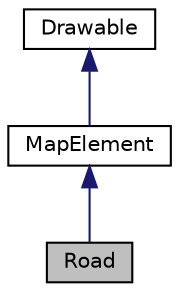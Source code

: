 digraph "Road"
{
  edge [fontname="Helvetica",fontsize="10",labelfontname="Helvetica",labelfontsize="10"];
  node [fontname="Helvetica",fontsize="10",shape=record];
  Node1 [label="Road",height=0.2,width=0.4,color="black", fillcolor="grey75", style="filled" fontcolor="black"];
  Node2 -> Node1 [dir="back",color="midnightblue",fontsize="10",style="solid",fontname="Helvetica"];
  Node2 [label="MapElement",height=0.2,width=0.4,color="black", fillcolor="white", style="filled",URL="$class_map_element.html",tooltip="Klasa bazowa dla Drogi, Skrzyżowania i miejsc tworzenia pojazdów."];
  Node3 -> Node2 [dir="back",color="midnightblue",fontsize="10",style="solid",fontname="Helvetica"];
  Node3 [label="Drawable",height=0.2,width=0.4,color="black", fillcolor="white", style="filled",URL="$class_drawable.html",tooltip="Klasa bazowa dla obiektów, które będą wyświetlane na scenie."];
}
